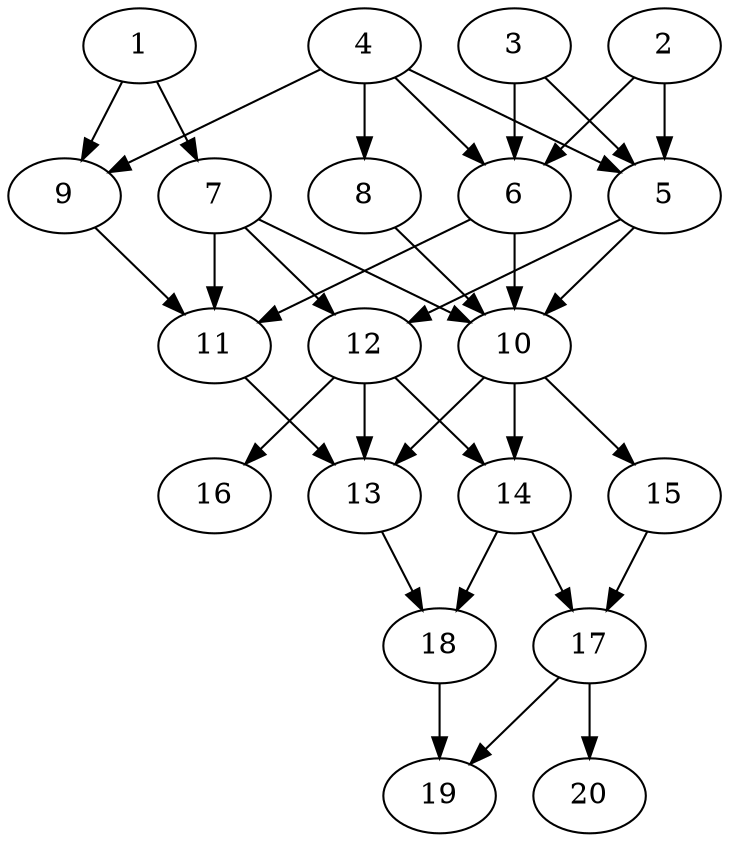 // DAG automatically generated by daggen at Thu Oct  3 13:58:43 2019
// ./daggen --dot -n 20 --ccr 0.5 --fat 0.5 --regular 0.5 --density 0.7 --mindata 5242880 --maxdata 52428800 
digraph G {
  1 [size="53606400", alpha="0.16", expect_size="26803200"] 
  1 -> 7 [size ="26803200"]
  1 -> 9 [size ="26803200"]
  2 [size="25763840", alpha="0.03", expect_size="12881920"] 
  2 -> 5 [size ="12881920"]
  2 -> 6 [size ="12881920"]
  3 [size="89505792", alpha="0.14", expect_size="44752896"] 
  3 -> 5 [size ="44752896"]
  3 -> 6 [size ="44752896"]
  4 [size="52533248", alpha="0.00", expect_size="26266624"] 
  4 -> 5 [size ="26266624"]
  4 -> 6 [size ="26266624"]
  4 -> 8 [size ="26266624"]
  4 -> 9 [size ="26266624"]
  5 [size="74164224", alpha="0.16", expect_size="37082112"] 
  5 -> 10 [size ="37082112"]
  5 -> 12 [size ="37082112"]
  6 [size="70379520", alpha="0.01", expect_size="35189760"] 
  6 -> 10 [size ="35189760"]
  6 -> 11 [size ="35189760"]
  7 [size="91484160", alpha="0.04", expect_size="45742080"] 
  7 -> 10 [size ="45742080"]
  7 -> 11 [size ="45742080"]
  7 -> 12 [size ="45742080"]
  8 [size="80979968", alpha="0.10", expect_size="40489984"] 
  8 -> 10 [size ="40489984"]
  9 [size="82450432", alpha="0.07", expect_size="41225216"] 
  9 -> 11 [size ="41225216"]
  10 [size="18878464", alpha="0.09", expect_size="9439232"] 
  10 -> 13 [size ="9439232"]
  10 -> 14 [size ="9439232"]
  10 -> 15 [size ="9439232"]
  11 [size="42340352", alpha="0.02", expect_size="21170176"] 
  11 -> 13 [size ="21170176"]
  12 [size="24635392", alpha="0.09", expect_size="12317696"] 
  12 -> 13 [size ="12317696"]
  12 -> 14 [size ="12317696"]
  12 -> 16 [size ="12317696"]
  13 [size="36870144", alpha="0.03", expect_size="18435072"] 
  13 -> 18 [size ="18435072"]
  14 [size="104466432", alpha="0.16", expect_size="52233216"] 
  14 -> 17 [size ="52233216"]
  14 -> 18 [size ="52233216"]
  15 [size="12079104", alpha="0.09", expect_size="6039552"] 
  15 -> 17 [size ="6039552"]
  16 [size="87007232", alpha="0.01", expect_size="43503616"] 
  17 [size="91985920", alpha="0.14", expect_size="45992960"] 
  17 -> 19 [size ="45992960"]
  17 -> 20 [size ="45992960"]
  18 [size="17567744", alpha="0.07", expect_size="8783872"] 
  18 -> 19 [size ="8783872"]
  19 [size="63180800", alpha="0.13", expect_size="31590400"] 
  20 [size="93962240", alpha="0.11", expect_size="46981120"] 
}
